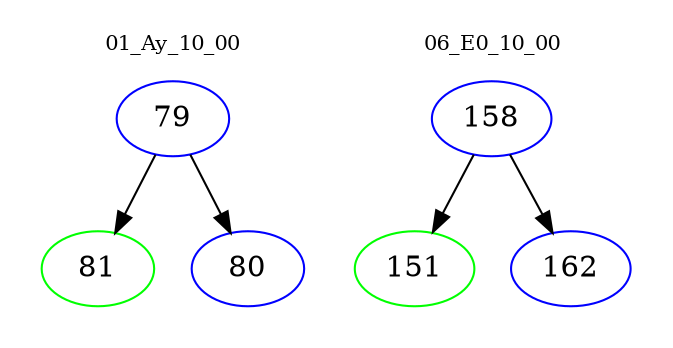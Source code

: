 digraph{
subgraph cluster_0 {
color = white
label = "01_Ay_10_00";
fontsize=10;
T0_79 [label="79", color="blue"]
T0_79 -> T0_81 [color="black"]
T0_81 [label="81", color="green"]
T0_79 -> T0_80 [color="black"]
T0_80 [label="80", color="blue"]
}
subgraph cluster_1 {
color = white
label = "06_E0_10_00";
fontsize=10;
T1_158 [label="158", color="blue"]
T1_158 -> T1_151 [color="black"]
T1_151 [label="151", color="green"]
T1_158 -> T1_162 [color="black"]
T1_162 [label="162", color="blue"]
}
}

